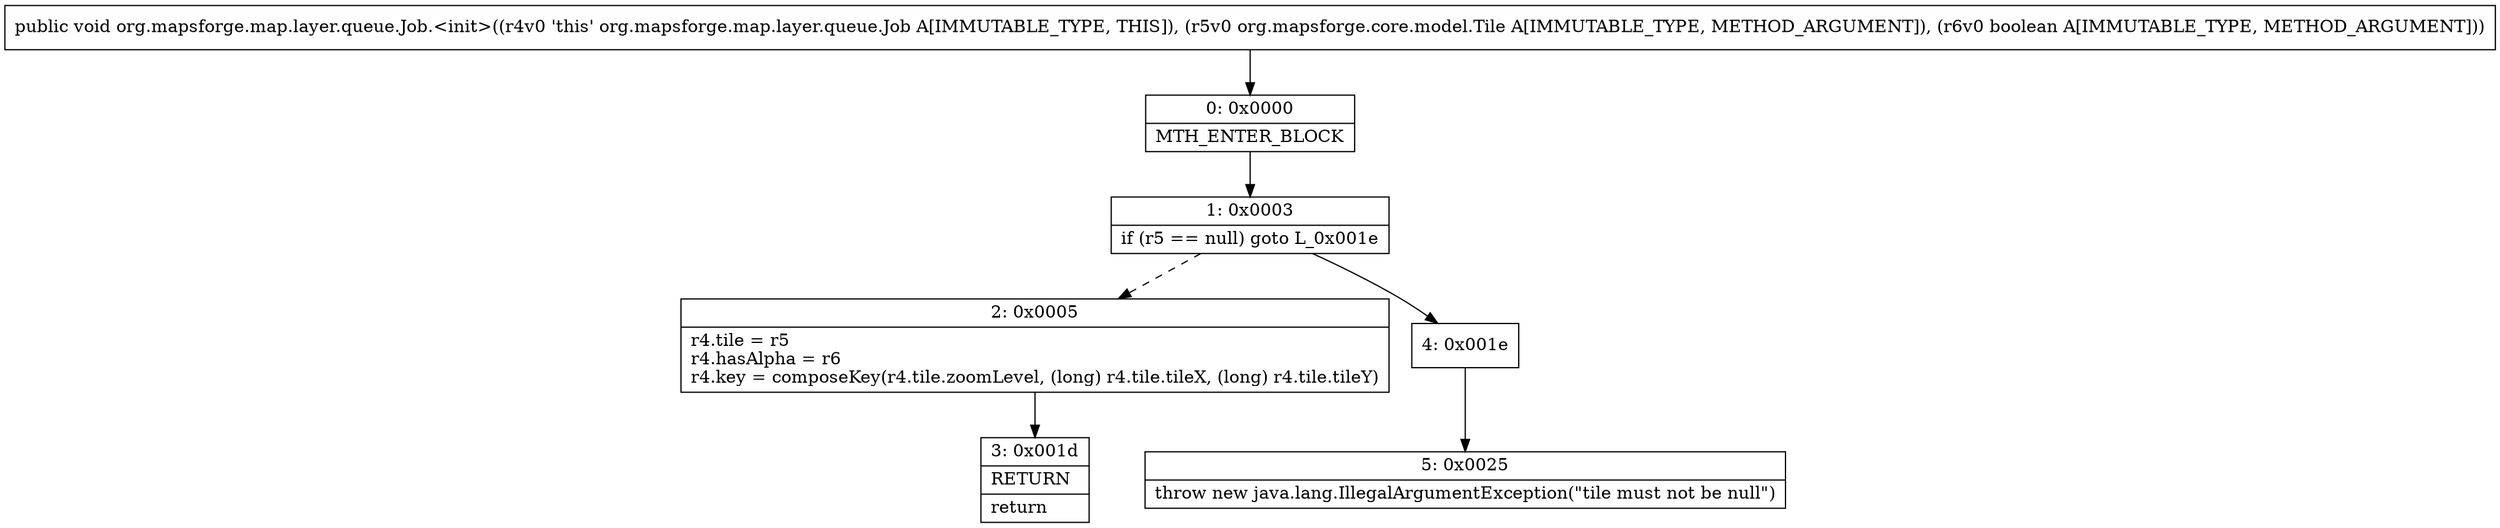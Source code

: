 digraph "CFG fororg.mapsforge.map.layer.queue.Job.\<init\>(Lorg\/mapsforge\/core\/model\/Tile;Z)V" {
Node_0 [shape=record,label="{0\:\ 0x0000|MTH_ENTER_BLOCK\l}"];
Node_1 [shape=record,label="{1\:\ 0x0003|if (r5 == null) goto L_0x001e\l}"];
Node_2 [shape=record,label="{2\:\ 0x0005|r4.tile = r5\lr4.hasAlpha = r6\lr4.key = composeKey(r4.tile.zoomLevel, (long) r4.tile.tileX, (long) r4.tile.tileY)\l}"];
Node_3 [shape=record,label="{3\:\ 0x001d|RETURN\l|return\l}"];
Node_4 [shape=record,label="{4\:\ 0x001e}"];
Node_5 [shape=record,label="{5\:\ 0x0025|throw new java.lang.IllegalArgumentException(\"tile must not be null\")\l}"];
MethodNode[shape=record,label="{public void org.mapsforge.map.layer.queue.Job.\<init\>((r4v0 'this' org.mapsforge.map.layer.queue.Job A[IMMUTABLE_TYPE, THIS]), (r5v0 org.mapsforge.core.model.Tile A[IMMUTABLE_TYPE, METHOD_ARGUMENT]), (r6v0 boolean A[IMMUTABLE_TYPE, METHOD_ARGUMENT])) }"];
MethodNode -> Node_0;
Node_0 -> Node_1;
Node_1 -> Node_2[style=dashed];
Node_1 -> Node_4;
Node_2 -> Node_3;
Node_4 -> Node_5;
}

